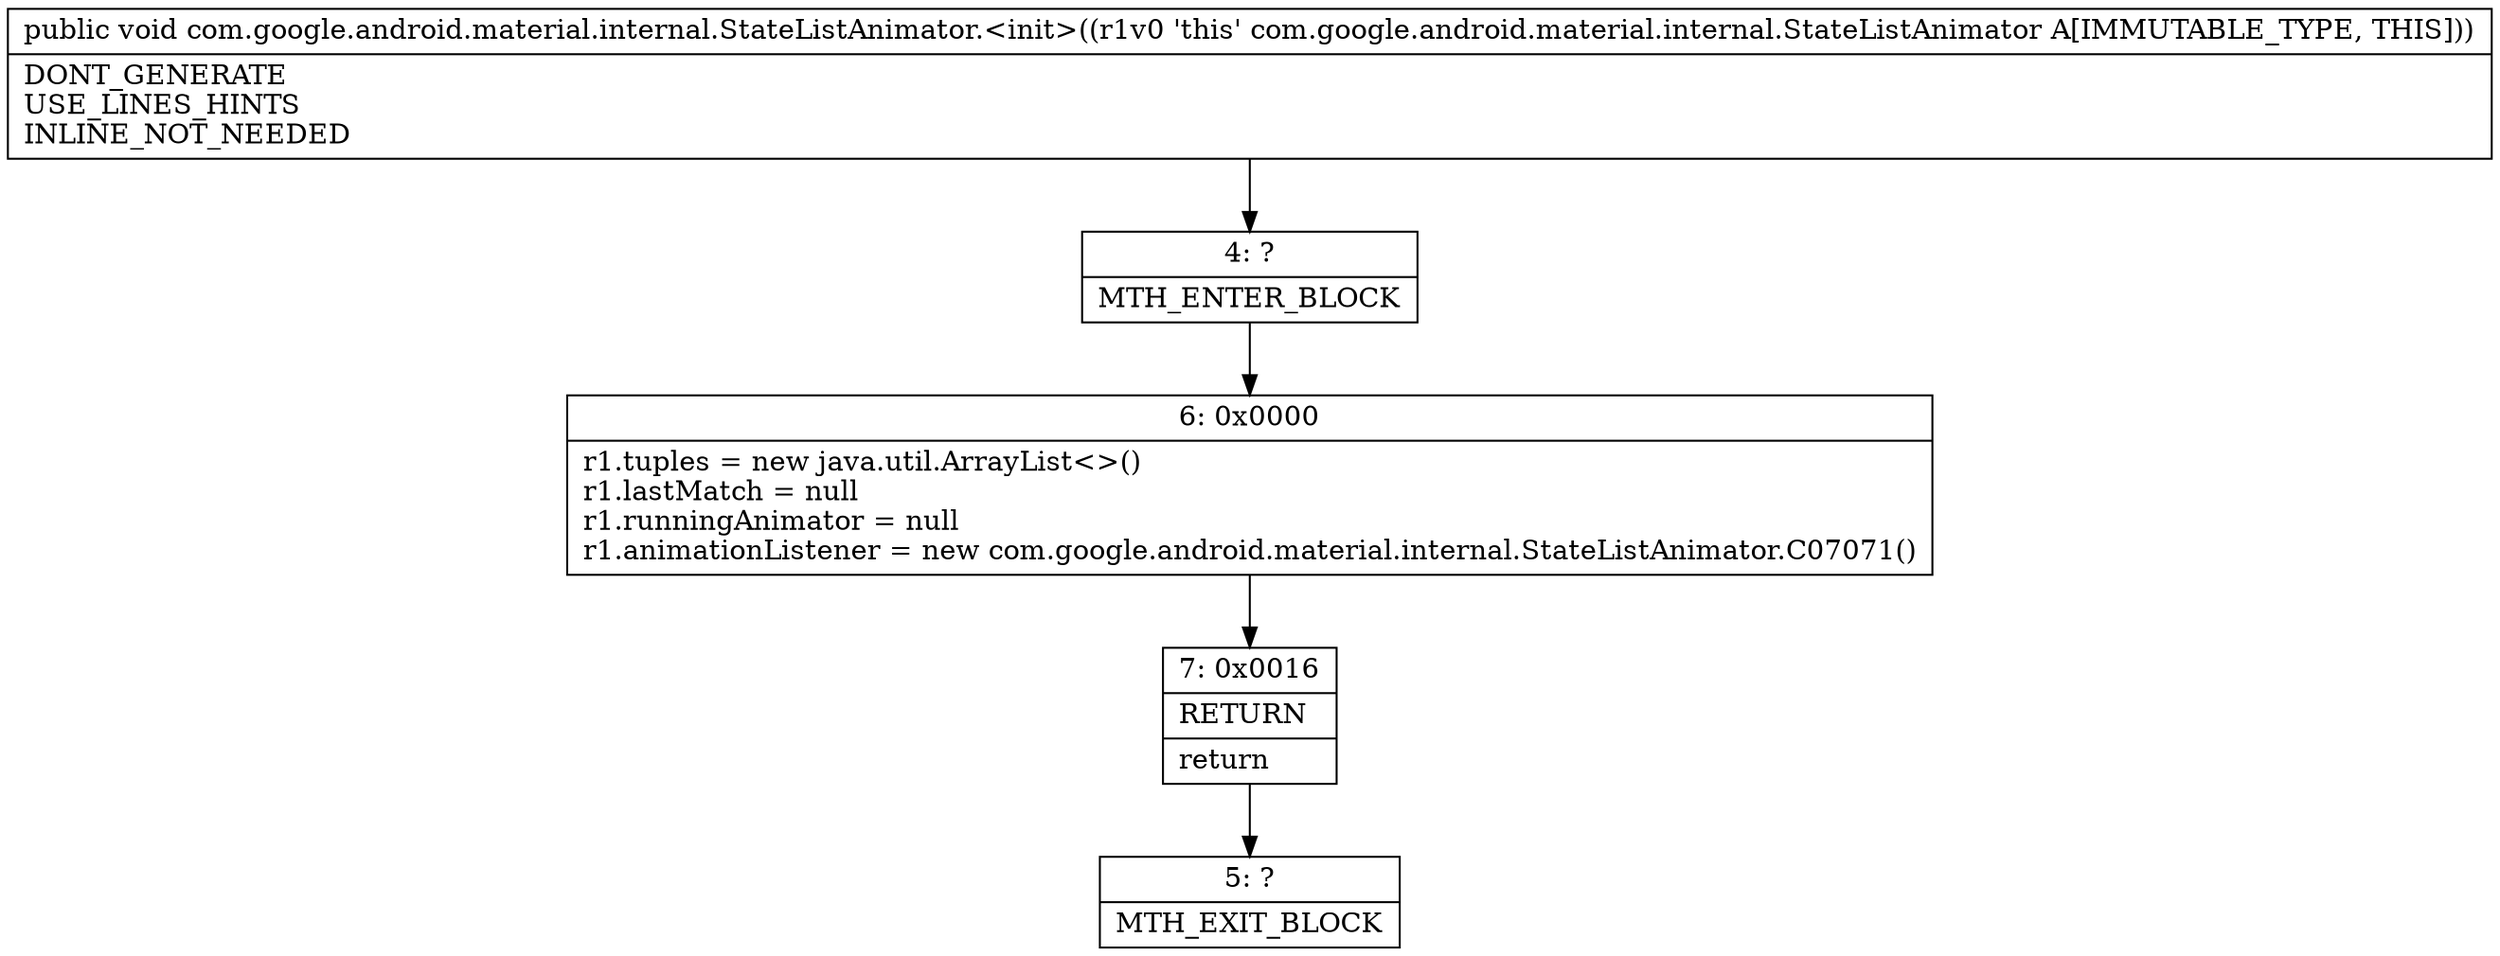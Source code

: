 digraph "CFG forcom.google.android.material.internal.StateListAnimator.\<init\>()V" {
Node_4 [shape=record,label="{4\:\ ?|MTH_ENTER_BLOCK\l}"];
Node_6 [shape=record,label="{6\:\ 0x0000|r1.tuples = new java.util.ArrayList\<\>()\lr1.lastMatch = null\lr1.runningAnimator = null\lr1.animationListener = new com.google.android.material.internal.StateListAnimator.C07071()\l}"];
Node_7 [shape=record,label="{7\:\ 0x0016|RETURN\l|return\l}"];
Node_5 [shape=record,label="{5\:\ ?|MTH_EXIT_BLOCK\l}"];
MethodNode[shape=record,label="{public void com.google.android.material.internal.StateListAnimator.\<init\>((r1v0 'this' com.google.android.material.internal.StateListAnimator A[IMMUTABLE_TYPE, THIS]))  | DONT_GENERATE\lUSE_LINES_HINTS\lINLINE_NOT_NEEDED\l}"];
MethodNode -> Node_4;Node_4 -> Node_6;
Node_6 -> Node_7;
Node_7 -> Node_5;
}


